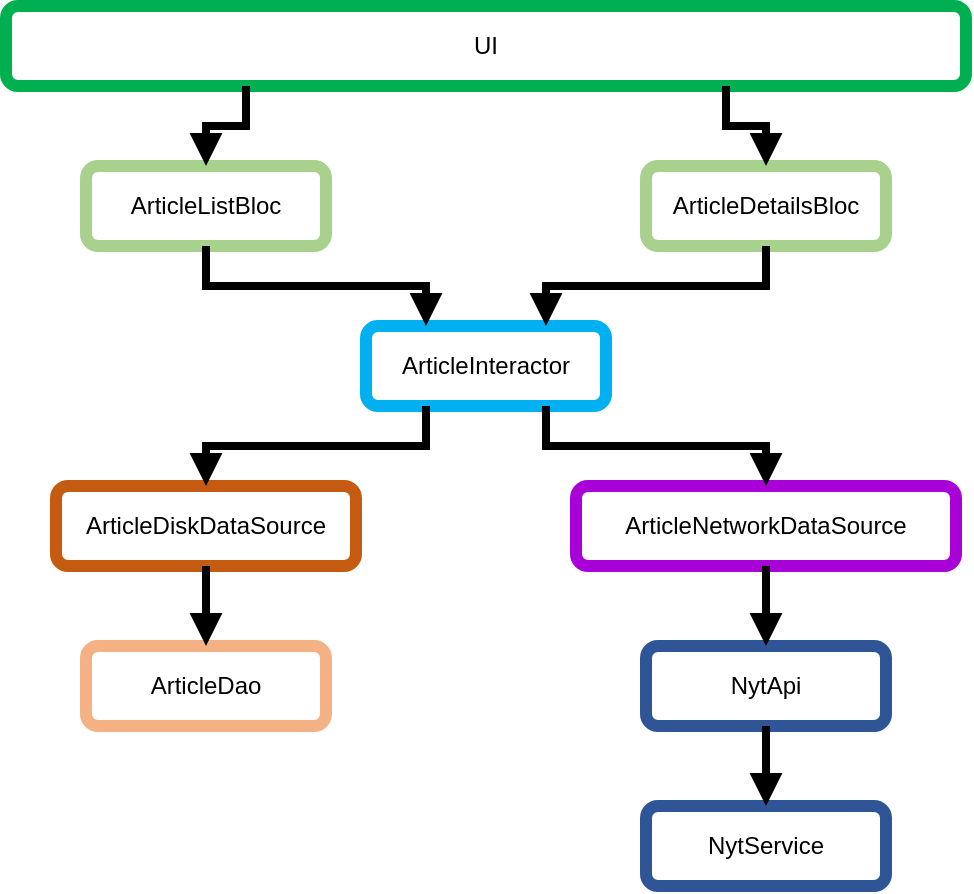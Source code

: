 <mxfile version="15.8.6" type="device"><diagram id="_J82cumV8FTpmYEK6f38" name="Page-1"><mxGraphModel dx="945" dy="1156" grid="1" gridSize="10" guides="1" tooltips="1" connect="1" arrows="1" fold="1" page="1" pageScale="1" pageWidth="850" pageHeight="1100" math="0" shadow="0"><root><mxCell id="0"/><mxCell id="1" parent="0"/><mxCell id="Oq90_outQWqTv63bz81M-1" value="NytService" style="rounded=1;whiteSpace=wrap;html=1;strokeWidth=6;strokeColor=#305597;fontStyle=0" vertex="1" parent="1"><mxGeometry x="360" y="590" width="120" height="40" as="geometry"/></mxCell><mxCell id="Oq90_outQWqTv63bz81M-2" value="NytApi" style="rounded=1;whiteSpace=wrap;html=1;strokeWidth=6;strokeColor=#305597;fontStyle=0" vertex="1" parent="1"><mxGeometry x="360" y="510" width="120" height="40" as="geometry"/></mxCell><mxCell id="Oq90_outQWqTv63bz81M-4" value="ArticleDao" style="rounded=1;whiteSpace=wrap;html=1;strokeWidth=6;strokeColor=#F4B183;fontStyle=0" vertex="1" parent="1"><mxGeometry x="80" y="510" width="120" height="40" as="geometry"/></mxCell><mxCell id="Oq90_outQWqTv63bz81M-5" value="ArticleDiskDataSource" style="rounded=1;whiteSpace=wrap;html=1;strokeWidth=6;strokeColor=#C55A11;fontStyle=0" vertex="1" parent="1"><mxGeometry x="65" y="430" width="150" height="40" as="geometry"/></mxCell><mxCell id="Oq90_outQWqTv63bz81M-7" value="ArticleNetworkDataSource" style="rounded=1;whiteSpace=wrap;html=1;strokeWidth=6;strokeColor=#A800D6;fontStyle=0" vertex="1" parent="1"><mxGeometry x="325" y="430" width="190" height="40" as="geometry"/></mxCell><mxCell id="Oq90_outQWqTv63bz81M-11" value="ArticleInteractor" style="rounded=1;whiteSpace=wrap;html=1;strokeColor=#00B0F0;strokeWidth=6;fontStyle=0" vertex="1" parent="1"><mxGeometry x="220" y="350" width="120" height="40" as="geometry"/></mxCell><mxCell id="Oq90_outQWqTv63bz81M-16" value="ArticleListBloc" style="rounded=1;whiteSpace=wrap;html=1;strokeColor=#A9D18E;strokeWidth=6;fontStyle=0" vertex="1" parent="1"><mxGeometry x="80" y="270" width="120" height="40" as="geometry"/></mxCell><mxCell id="Oq90_outQWqTv63bz81M-17" value="ArticleDetailsBloc" style="rounded=1;whiteSpace=wrap;html=1;strokeColor=#A9D18E;strokeWidth=6;fontStyle=0" vertex="1" parent="1"><mxGeometry x="360" y="270" width="120" height="40" as="geometry"/></mxCell><mxCell id="Oq90_outQWqTv63bz81M-22" value="UI" style="rounded=1;whiteSpace=wrap;html=1;strokeColor=#00B050;strokeWidth=6;fontStyle=0" vertex="1" parent="1"><mxGeometry x="40" y="190" width="480" height="40" as="geometry"/></mxCell><mxCell id="Oq90_outQWqTv63bz81M-3" style="edgeStyle=orthogonalEdgeStyle;rounded=0;orthogonalLoop=1;jettySize=auto;html=1;entryX=0.5;entryY=0;entryDx=0;entryDy=0;strokeWidth=4;endArrow=block;endFill=1;" edge="1" parent="1" source="Oq90_outQWqTv63bz81M-2" target="Oq90_outQWqTv63bz81M-1"><mxGeometry relative="1" as="geometry"/></mxCell><mxCell id="Oq90_outQWqTv63bz81M-9" style="edgeStyle=orthogonalEdgeStyle;rounded=0;orthogonalLoop=1;jettySize=auto;html=1;exitX=0.5;exitY=1;exitDx=0;exitDy=0;entryX=0.5;entryY=0;entryDx=0;entryDy=0;strokeWidth=4;endArrow=block;endFill=1;" edge="1" parent="1" source="Oq90_outQWqTv63bz81M-7" target="Oq90_outQWqTv63bz81M-2"><mxGeometry relative="1" as="geometry"/></mxCell><mxCell id="Oq90_outQWqTv63bz81M-6" style="edgeStyle=orthogonalEdgeStyle;rounded=0;orthogonalLoop=1;jettySize=auto;html=1;exitX=0.5;exitY=1;exitDx=0;exitDy=0;entryX=0.5;entryY=0;entryDx=0;entryDy=0;strokeWidth=4;endArrow=block;endFill=1;" edge="1" parent="1" source="Oq90_outQWqTv63bz81M-5" target="Oq90_outQWqTv63bz81M-4"><mxGeometry relative="1" as="geometry"/></mxCell><mxCell id="Oq90_outQWqTv63bz81M-13" style="edgeStyle=orthogonalEdgeStyle;rounded=0;orthogonalLoop=1;jettySize=auto;html=1;exitX=0.25;exitY=1;exitDx=0;exitDy=0;entryX=0.5;entryY=0;entryDx=0;entryDy=0;strokeWidth=4;endArrow=block;endFill=1;" edge="1" parent="1" source="Oq90_outQWqTv63bz81M-11" target="Oq90_outQWqTv63bz81M-5"><mxGeometry relative="1" as="geometry"/></mxCell><mxCell id="Oq90_outQWqTv63bz81M-25" style="edgeStyle=orthogonalEdgeStyle;rounded=0;orthogonalLoop=1;jettySize=auto;html=1;exitX=0.75;exitY=1;exitDx=0;exitDy=0;entryX=0.5;entryY=0;entryDx=0;entryDy=0;strokeWidth=4;endArrow=block;endFill=1;" edge="1" parent="1" source="Oq90_outQWqTv63bz81M-11" target="Oq90_outQWqTv63bz81M-7"><mxGeometry relative="1" as="geometry"/></mxCell><mxCell id="Oq90_outQWqTv63bz81M-18" style="edgeStyle=orthogonalEdgeStyle;rounded=0;orthogonalLoop=1;jettySize=auto;html=1;exitX=0.5;exitY=1;exitDx=0;exitDy=0;entryX=0.25;entryY=0;entryDx=0;entryDy=0;strokeWidth=4;endArrow=block;endFill=1;" edge="1" parent="1" source="Oq90_outQWqTv63bz81M-16" target="Oq90_outQWqTv63bz81M-11"><mxGeometry relative="1" as="geometry"/></mxCell><mxCell id="Oq90_outQWqTv63bz81M-19" style="edgeStyle=orthogonalEdgeStyle;rounded=0;orthogonalLoop=1;jettySize=auto;html=1;exitX=0.5;exitY=1;exitDx=0;exitDy=0;entryX=0.75;entryY=0;entryDx=0;entryDy=0;strokeWidth=4;endArrow=block;endFill=1;" edge="1" parent="1" source="Oq90_outQWqTv63bz81M-17" target="Oq90_outQWqTv63bz81M-11"><mxGeometry relative="1" as="geometry"/></mxCell><mxCell id="Oq90_outQWqTv63bz81M-23" style="edgeStyle=orthogonalEdgeStyle;rounded=0;orthogonalLoop=1;jettySize=auto;html=1;exitX=0.25;exitY=1;exitDx=0;exitDy=0;entryX=0.5;entryY=0;entryDx=0;entryDy=0;strokeWidth=4;endArrow=block;endFill=1;" edge="1" parent="1" source="Oq90_outQWqTv63bz81M-22" target="Oq90_outQWqTv63bz81M-16"><mxGeometry relative="1" as="geometry"/></mxCell><mxCell id="Oq90_outQWqTv63bz81M-24" style="edgeStyle=orthogonalEdgeStyle;rounded=0;orthogonalLoop=1;jettySize=auto;html=1;exitX=0.75;exitY=1;exitDx=0;exitDy=0;entryX=0.5;entryY=0;entryDx=0;entryDy=0;strokeWidth=4;endArrow=block;endFill=1;" edge="1" parent="1" source="Oq90_outQWqTv63bz81M-22" target="Oq90_outQWqTv63bz81M-17"><mxGeometry relative="1" as="geometry"/></mxCell></root></mxGraphModel></diagram></mxfile>